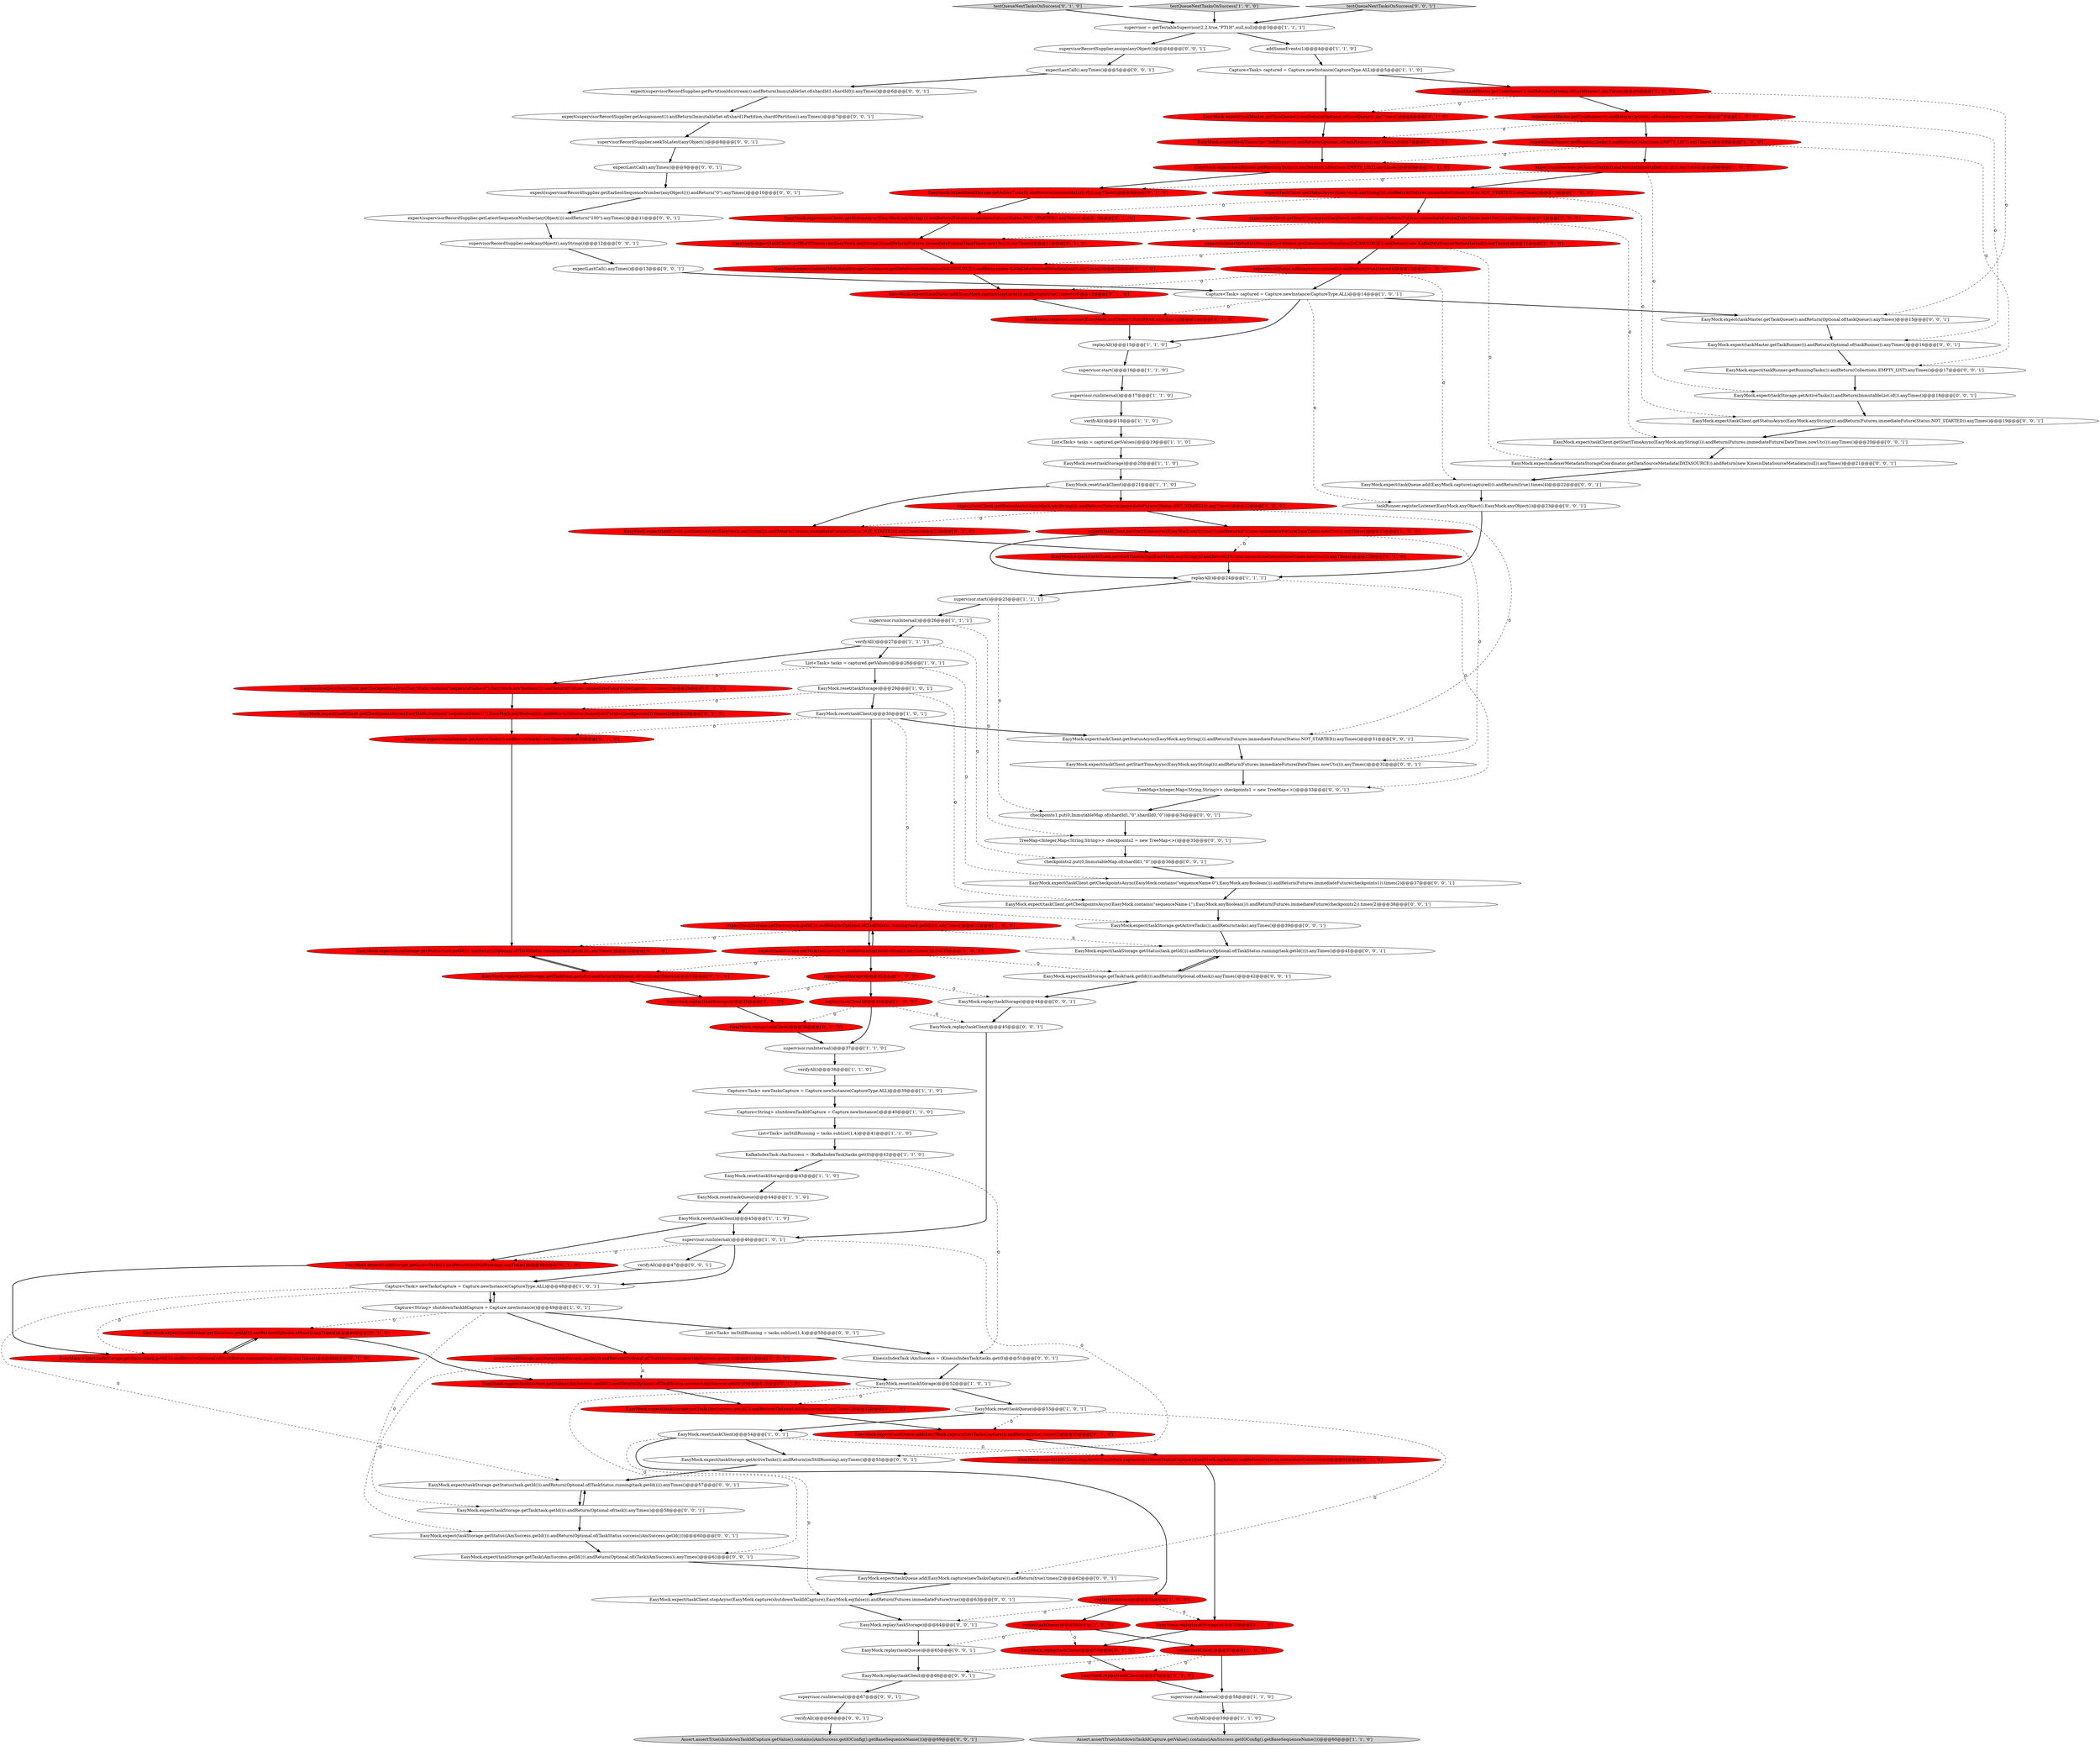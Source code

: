 digraph {
33 [style = filled, label = "supervisor = getTestableSupervisor(2,2,true,\"PT1H\",null,null)@@@3@@@['1', '1', '1']", fillcolor = white, shape = ellipse image = "AAA0AAABBB1BBB"];
128 [style = filled, label = "expectLastCall().anyTimes()@@@9@@@['0', '0', '1']", fillcolor = white, shape = ellipse image = "AAA0AAABBB3BBB"];
20 [style = filled, label = "expect(taskStorage.getStatus(iAmSuccess.getId())).andReturn(Optional.of(TaskStatus.success(iAmSuccess.getId())))@@@51@@@['1', '0', '0']", fillcolor = red, shape = ellipse image = "AAA1AAABBB1BBB"];
35 [style = filled, label = "Capture<Task> captured = Capture.newInstance(CaptureType.ALL)@@@5@@@['1', '1', '0']", fillcolor = white, shape = ellipse image = "AAA0AAABBB1BBB"];
131 [style = filled, label = "EasyMock.expect(taskQueue.add(EasyMock.capture(captured))).andReturn(true).times(4)@@@22@@@['0', '0', '1']", fillcolor = white, shape = ellipse image = "AAA0AAABBB3BBB"];
84 [style = filled, label = "EasyMock.expect(taskStorage.getTask(task.getId())).andReturn(Optional.of(task)).anyTimes()@@@42@@@['0', '0', '1']", fillcolor = white, shape = ellipse image = "AAA0AAABBB3BBB"];
61 [style = filled, label = "EasyMock.expect(taskStorage.getTask(task.getId())).andReturn(Optional.of(task)).anyTimes()@@@33@@@['0', '1', '0']", fillcolor = red, shape = ellipse image = "AAA1AAABBB2BBB"];
103 [style = filled, label = "verifyAll()@@@47@@@['0', '0', '1']", fillcolor = white, shape = ellipse image = "AAA0AAABBB3BBB"];
64 [style = filled, label = "EasyMock.expect(taskStorage.getStatus(iAmSuccess.getId())).andReturn(Optional.of(TaskStatus.success(iAmSuccess.getId())))@@@51@@@['0', '1', '0']", fillcolor = red, shape = ellipse image = "AAA1AAABBB2BBB"];
96 [style = filled, label = "expectLastCall().anyTimes()@@@13@@@['0', '0', '1']", fillcolor = white, shape = ellipse image = "AAA0AAABBB3BBB"];
19 [style = filled, label = "Capture<String> shutdownTaskIdCapture = Capture.newInstance()@@@49@@@['1', '0', '1']", fillcolor = white, shape = ellipse image = "AAA0AAABBB1BBB"];
22 [style = filled, label = "EasyMock.reset(taskClient)@@@30@@@['1', '0', '1']", fillcolor = white, shape = ellipse image = "AAA0AAABBB1BBB"];
87 [style = filled, label = "EasyMock.expect(taskStorage.getActiveTasks()).andReturn(imStillRunning).anyTimes()@@@55@@@['0', '0', '1']", fillcolor = white, shape = ellipse image = "AAA0AAABBB3BBB"];
71 [style = filled, label = "EasyMock.replay(taskStorage)@@@35@@@['0', '1', '0']", fillcolor = red, shape = ellipse image = "AAA1AAABBB2BBB"];
125 [style = filled, label = "supervisorRecordSupplier.assign(anyObject())@@@4@@@['0', '0', '1']", fillcolor = white, shape = ellipse image = "AAA0AAABBB3BBB"];
17 [style = filled, label = "EasyMock.reset(taskStorage)@@@20@@@['1', '1', '0']", fillcolor = white, shape = ellipse image = "AAA0AAABBB1BBB"];
105 [style = filled, label = "EasyMock.expect(taskClient.getStatusAsync(EasyMock.anyString())).andReturn(Futures.immediateFuture(Status.NOT_STARTED)).anyTimes()@@@19@@@['0', '0', '1']", fillcolor = white, shape = ellipse image = "AAA0AAABBB3BBB"];
74 [style = filled, label = "EasyMock.replay(taskQueue)@@@56@@@['0', '1', '0']", fillcolor = red, shape = ellipse image = "AAA1AAABBB2BBB"];
88 [style = filled, label = "checkpoints1.put(0,ImmutableMap.of(shardId1,\"0\",shardId0,\"0\"))@@@34@@@['0', '0', '1']", fillcolor = white, shape = ellipse image = "AAA0AAABBB3BBB"];
28 [style = filled, label = "verifyAll()@@@27@@@['1', '1', '1']", fillcolor = white, shape = ellipse image = "AAA0AAABBB1BBB"];
41 [style = filled, label = "replay(taskClient)@@@36@@@['1', '0', '0']", fillcolor = red, shape = ellipse image = "AAA1AAABBB1BBB"];
57 [style = filled, label = "taskRunner.registerListener(EasyMock.anyObject(),EasyMock.anyObject())@@@14@@@['0', '1', '0']", fillcolor = red, shape = ellipse image = "AAA1AAABBB2BBB"];
21 [style = filled, label = "expect(taskClient.getStatusAsync(EasyMock.anyString())).andReturn(Futures.immediateFuture(Status.NOT_STARTED)).anyTimes()@@@22@@@['1', '0', '0']", fillcolor = red, shape = ellipse image = "AAA1AAABBB1BBB"];
51 [style = filled, label = "EasyMock.reset(taskStorage)@@@52@@@['1', '0', '1']", fillcolor = white, shape = ellipse image = "AAA0AAABBB1BBB"];
55 [style = filled, label = "EasyMock.expect(taskRunner.getRunningTasks()).andReturn(Collections.EMPTY_LIST).anyTimes()@@@8@@@['0', '1', '0']", fillcolor = red, shape = ellipse image = "AAA1AAABBB2BBB"];
83 [style = filled, label = "EasyMock.expect(taskQueue.add(EasyMock.capture(newTasksCapture))).andReturn(true).times(2)@@@53@@@['0', '1', '0']", fillcolor = red, shape = ellipse image = "AAA1AAABBB2BBB"];
115 [style = filled, label = "EasyMock.expect(taskClient.getCheckpointsAsync(EasyMock.contains(\"sequenceName-0\"),EasyMock.anyBoolean())).andReturn(Futures.immediateFuture(checkpoints1)).times(2)@@@37@@@['0', '0', '1']", fillcolor = white, shape = ellipse image = "AAA0AAABBB3BBB"];
122 [style = filled, label = "EasyMock.expect(taskRunner.getRunningTasks()).andReturn(Collections.EMPTY_LIST).anyTimes()@@@17@@@['0', '0', '1']", fillcolor = white, shape = ellipse image = "AAA0AAABBB3BBB"];
36 [style = filled, label = "replay(taskQueue)@@@56@@@['1', '0', '0']", fillcolor = red, shape = ellipse image = "AAA1AAABBB1BBB"];
1 [style = filled, label = "verifyAll()@@@18@@@['1', '1', '0']", fillcolor = white, shape = ellipse image = "AAA0AAABBB1BBB"];
113 [style = filled, label = "EasyMock.expect(taskClient.getCheckpointsAsync(EasyMock.contains(\"sequenceName-1\"),EasyMock.anyBoolean())).andReturn(Futures.immediateFuture(checkpoints2)).times(2)@@@38@@@['0', '0', '1']", fillcolor = white, shape = ellipse image = "AAA0AAABBB3BBB"];
24 [style = filled, label = "expect(taskMaster.getTaskRunner()).andReturn(Optional.of(taskRunner)).anyTimes()@@@7@@@['1', '0', '0']", fillcolor = red, shape = ellipse image = "AAA1AAABBB1BBB"];
112 [style = filled, label = "EasyMock.expect(taskMaster.getTaskQueue()).andReturn(Optional.of(taskQueue)).anyTimes()@@@15@@@['0', '0', '1']", fillcolor = white, shape = ellipse image = "AAA0AAABBB3BBB"];
118 [style = filled, label = "EasyMock.expect(taskStorage.getStatus(task.getId())).andReturn(Optional.of(TaskStatus.running(task.getId()))).anyTimes()@@@57@@@['0', '0', '1']", fillcolor = white, shape = ellipse image = "AAA0AAABBB3BBB"];
120 [style = filled, label = "TreeMap<Integer,Map<String,String>> checkpoints1 = new TreeMap<>()@@@33@@@['0', '0', '1']", fillcolor = white, shape = ellipse image = "AAA0AAABBB3BBB"];
53 [style = filled, label = "supervisor.start()@@@16@@@['1', '1', '0']", fillcolor = white, shape = ellipse image = "AAA0AAABBB1BBB"];
99 [style = filled, label = "expect(supervisorRecordSupplier.getLatestSequenceNumber(anyObject())).andReturn(\"100\").anyTimes()@@@11@@@['0', '0', '1']", fillcolor = white, shape = ellipse image = "AAA0AAABBB3BBB"];
101 [style = filled, label = "List<Task> imStillRunning = tasks.subList(1,4)@@@50@@@['0', '0', '1']", fillcolor = white, shape = ellipse image = "AAA0AAABBB3BBB"];
94 [style = filled, label = "EasyMock.replay(taskStorage)@@@44@@@['0', '0', '1']", fillcolor = white, shape = ellipse image = "AAA0AAABBB3BBB"];
129 [style = filled, label = "supervisorRecordSupplier.seek(anyObject(),anyString())@@@12@@@['0', '0', '1']", fillcolor = white, shape = ellipse image = "AAA0AAABBB3BBB"];
77 [style = filled, label = "EasyMock.expect(taskClient.getStatusAsync(EasyMock.anyString())).andReturn(Futures.immediateFuture(Status.NOT_STARTED)).anyTimes()@@@22@@@['0', '1', '0']", fillcolor = red, shape = ellipse image = "AAA1AAABBB2BBB"];
69 [style = filled, label = "EasyMock.expect(taskMaster.getTaskRunner()).andReturn(Optional.of(taskRunner)).anyTimes()@@@7@@@['0', '1', '0']", fillcolor = red, shape = ellipse image = "AAA1AAABBB2BBB"];
100 [style = filled, label = "TreeMap<Integer,Map<String,String>> checkpoints2 = new TreeMap<>()@@@35@@@['0', '0', '1']", fillcolor = white, shape = ellipse image = "AAA0AAABBB3BBB"];
45 [style = filled, label = "replay(taskStorage)@@@55@@@['1', '0', '0']", fillcolor = red, shape = ellipse image = "AAA1AAABBB1BBB"];
8 [style = filled, label = "Capture<Task> captured = Capture.newInstance(CaptureType.ALL)@@@14@@@['1', '0', '1']", fillcolor = white, shape = ellipse image = "AAA0AAABBB1BBB"];
52 [style = filled, label = "expect(taskClient.getStartTimeAsync(EasyMock.anyString())).andReturn(Futures.immediateFuture(DateTimes.nowUtc())).anyTimes()@@@11@@@['1', '0', '0']", fillcolor = red, shape = ellipse image = "AAA1AAABBB1BBB"];
109 [style = filled, label = "EasyMock.expect(taskClient.getStatusAsync(EasyMock.anyString())).andReturn(Futures.immediateFuture(Status.NOT_STARTED)).anyTimes()@@@31@@@['0', '0', '1']", fillcolor = white, shape = ellipse image = "AAA0AAABBB3BBB"];
93 [style = filled, label = "EasyMock.expect(taskStorage.getTask(task.getId())).andReturn(Optional.of(task)).anyTimes()@@@58@@@['0', '0', '1']", fillcolor = white, shape = ellipse image = "AAA0AAABBB3BBB"];
0 [style = filled, label = "EasyMock.reset(taskClient)@@@21@@@['1', '1', '0']", fillcolor = white, shape = ellipse image = "AAA0AAABBB1BBB"];
85 [style = filled, label = "EasyMock.expect(taskClient.stopAsync(EasyMock.capture(shutdownTaskIdCapture),EasyMock.eq(false))).andReturn(Futures.immediateFuture(true))@@@63@@@['0', '0', '1']", fillcolor = white, shape = ellipse image = "AAA0AAABBB3BBB"];
42 [style = filled, label = "EasyMock.reset(taskStorage)@@@29@@@['1', '0', '1']", fillcolor = white, shape = ellipse image = "AAA0AAABBB1BBB"];
18 [style = filled, label = "expect(taskStorage.getActiveTasks()).andReturn(ImmutableList.of()).anyTimes()@@@9@@@['1', '0', '0']", fillcolor = red, shape = ellipse image = "AAA1AAABBB1BBB"];
75 [style = filled, label = "EasyMock.expect(taskClient.getStartTimeAsync(EasyMock.anyString())).andReturn(Futures.immediateFuture(DateTimes.nowUtc())).anyTimes()@@@11@@@['0', '1', '0']", fillcolor = red, shape = ellipse image = "AAA1AAABBB2BBB"];
92 [style = filled, label = "supervisorRecordSupplier.seekToLatest(anyObject())@@@8@@@['0', '0', '1']", fillcolor = white, shape = ellipse image = "AAA0AAABBB3BBB"];
23 [style = filled, label = "supervisor.runInternal()@@@46@@@['1', '0', '1']", fillcolor = white, shape = ellipse image = "AAA0AAABBB1BBB"];
49 [style = filled, label = "expect(taskStorage.getTask(task.getId())).andReturn(Optional.of(task)).anyTimes()@@@33@@@['1', '0', '0']", fillcolor = red, shape = ellipse image = "AAA1AAABBB1BBB"];
127 [style = filled, label = "EasyMock.replay(taskClient)@@@66@@@['0', '0', '1']", fillcolor = white, shape = ellipse image = "AAA0AAABBB3BBB"];
126 [style = filled, label = "KinesisIndexTask iAmSuccess = (KinesisIndexTask)tasks.get(0)@@@51@@@['0', '0', '1']", fillcolor = white, shape = ellipse image = "AAA0AAABBB3BBB"];
110 [style = filled, label = "EasyMock.expect(indexerMetadataStorageCoordinator.getDataSourceMetadata(DATASOURCE)).andReturn(new KinesisDataSourceMetadata(null)).anyTimes()@@@21@@@['0', '0', '1']", fillcolor = white, shape = ellipse image = "AAA0AAABBB3BBB"];
6 [style = filled, label = "expect(taskRunner.getRunningTasks()).andReturn(Collections.EMPTY_LIST).anyTimes()@@@8@@@['1', '0', '0']", fillcolor = red, shape = ellipse image = "AAA1AAABBB1BBB"];
26 [style = filled, label = "expect(taskQueue.add(capture(captured))).andReturn(true).times(4)@@@13@@@['1', '0', '0']", fillcolor = red, shape = ellipse image = "AAA1AAABBB1BBB"];
10 [style = filled, label = "replayAll()@@@24@@@['1', '1', '1']", fillcolor = white, shape = ellipse image = "AAA0AAABBB1BBB"];
7 [style = filled, label = "EasyMock.reset(taskClient)@@@54@@@['1', '0', '1']", fillcolor = white, shape = ellipse image = "AAA0AAABBB1BBB"];
72 [style = filled, label = "EasyMock.expect(taskStorage.getActiveTasks()).andReturn(tasks).anyTimes()@@@30@@@['0', '1', '0']", fillcolor = red, shape = ellipse image = "AAA1AAABBB2BBB"];
108 [style = filled, label = "EasyMock.replay(taskStorage)@@@64@@@['0', '0', '1']", fillcolor = white, shape = ellipse image = "AAA0AAABBB3BBB"];
4 [style = filled, label = "expect(taskMaster.getTaskQueue()).andReturn(Optional.of(taskQueue)).anyTimes()@@@6@@@['1', '0', '0']", fillcolor = red, shape = ellipse image = "AAA1AAABBB1BBB"];
78 [style = filled, label = "EasyMock.expect(taskStorage.getActiveTasks()).andReturn(ImmutableList.of()).anyTimes()@@@9@@@['0', '1', '0']", fillcolor = red, shape = ellipse image = "AAA1AAABBB2BBB"];
67 [style = filled, label = "EasyMock.expect(taskClient.getCheckpointsAsync(EasyMock.contains(\"sequenceName-0\"),EasyMock.anyBoolean())).andReturn(Futures.immediateFuture(checkpoints1)).times(2)@@@28@@@['0', '1', '0']", fillcolor = red, shape = ellipse image = "AAA1AAABBB2BBB"];
11 [style = filled, label = "replay(taskStorage)@@@35@@@['1', '0', '0']", fillcolor = red, shape = ellipse image = "AAA1AAABBB1BBB"];
65 [style = filled, label = "testQueueNextTasksOnSuccess['0', '1', '0']", fillcolor = lightgray, shape = diamond image = "AAA0AAABBB2BBB"];
59 [style = filled, label = "EasyMock.expect(taskClient.getStatusAsync(EasyMock.anyString())).andReturn(Futures.immediateFuture(Status.NOT_STARTED)).anyTimes()@@@10@@@['0', '1', '0']", fillcolor = red, shape = ellipse image = "AAA1AAABBB2BBB"];
38 [style = filled, label = "expect(taskClient.getStartTimeAsync(EasyMock.anyString())).andReturn(Futures.immediateFuture(DateTimes.nowUtc())).anyTimes()@@@23@@@['1', '0', '0']", fillcolor = red, shape = ellipse image = "AAA1AAABBB1BBB"];
81 [style = filled, label = "EasyMock.expect(taskStorage.getTask(task.getId())).andReturn(Optional.of(task)).anyTimes()@@@49@@@['0', '1', '0']", fillcolor = red, shape = ellipse image = "AAA1AAABBB2BBB"];
56 [style = filled, label = "EasyMock.expect(taskStorage.getStatus(task.getId())).andReturn(Optional.of(TaskStatus.running(task.getId()))).anyTimes()@@@48@@@['0', '1', '0']", fillcolor = red, shape = ellipse image = "AAA1AAABBB2BBB"];
37 [style = filled, label = "List<Task> tasks = captured.getValues()@@@19@@@['1', '1', '0']", fillcolor = white, shape = ellipse image = "AAA0AAABBB1BBB"];
62 [style = filled, label = "EasyMock.expect(taskClient.getStartTimeAsync(EasyMock.anyString())).andReturn(Futures.immediateFuture(DateTimes.nowUtc())).anyTimes()@@@23@@@['0', '1', '0']", fillcolor = red, shape = ellipse image = "AAA1AAABBB2BBB"];
107 [style = filled, label = "Assert.assertTrue(shutdownTaskIdCapture.getValue().contains(iAmSuccess.getIOConfig().getBaseSequenceName()))@@@69@@@['0', '0', '1']", fillcolor = lightgray, shape = ellipse image = "AAA0AAABBB3BBB"];
104 [style = filled, label = "EasyMock.expect(taskStorage.getStatus(iAmSuccess.getId())).andReturn(Optional.of(TaskStatus.success(iAmSuccess.getId())))@@@60@@@['0', '0', '1']", fillcolor = white, shape = ellipse image = "AAA0AAABBB3BBB"];
91 [style = filled, label = "EasyMock.expect(taskClient.getStartTimeAsync(EasyMock.anyString())).andReturn(Futures.immediateFuture(DateTimes.nowUtc())).anyTimes()@@@20@@@['0', '0', '1']", fillcolor = white, shape = ellipse image = "AAA0AAABBB3BBB"];
80 [style = filled, label = "EasyMock.replay(taskClient)@@@57@@@['0', '1', '0']", fillcolor = red, shape = ellipse image = "AAA1AAABBB2BBB"];
30 [style = filled, label = "verifyAll()@@@38@@@['1', '1', '0']", fillcolor = white, shape = ellipse image = "AAA0AAABBB1BBB"];
47 [style = filled, label = "supervisor.start()@@@25@@@['1', '1', '1']", fillcolor = white, shape = ellipse image = "AAA0AAABBB1BBB"];
14 [style = filled, label = "Assert.assertTrue(shutdownTaskIdCapture.getValue().contains(iAmSuccess.getIOConfig().getBaseSequenceName()))@@@60@@@['1', '1', '0']", fillcolor = lightgray, shape = ellipse image = "AAA0AAABBB1BBB"];
90 [style = filled, label = "expect(supervisorRecordSupplier.getEarliestSequenceNumber(anyObject())).andReturn(\"0\").anyTimes()@@@10@@@['0', '0', '1']", fillcolor = white, shape = ellipse image = "AAA0AAABBB3BBB"];
73 [style = filled, label = "EasyMock.expect(taskStorage.getTask(iAmSuccess.getId())).andReturn(Optional.of(iAmSuccess)).anyTimes()@@@52@@@['0', '1', '0']", fillcolor = red, shape = ellipse image = "AAA1AAABBB2BBB"];
63 [style = filled, label = "EasyMock.expect(taskQueue.add(EasyMock.capture(captured))).andReturn(true).times(4)@@@13@@@['0', '1', '0']", fillcolor = red, shape = ellipse image = "AAA1AAABBB2BBB"];
70 [style = filled, label = "EasyMock.expect(indexerMetadataStorageCoordinator.getDataSourceMetadata(DATASOURCE)).andReturn(new KafkaDataSourceMetadata(null)).anyTimes()@@@12@@@['0', '1', '0']", fillcolor = red, shape = ellipse image = "AAA1AAABBB2BBB"];
82 [style = filled, label = "EasyMock.expect(taskClient.getCheckpointsAsync(EasyMock.contains(\"sequenceName-1\"),EasyMock.anyBoolean())).andReturn(Futures.immediateFuture(checkpoints2)).times(2)@@@29@@@['0', '1', '0']", fillcolor = red, shape = ellipse image = "AAA1AAABBB2BBB"];
43 [style = filled, label = "supervisor.runInternal()@@@37@@@['1', '1', '0']", fillcolor = white, shape = ellipse image = "AAA0AAABBB1BBB"];
106 [style = filled, label = "EasyMock.expect(taskMaster.getTaskRunner()).andReturn(Optional.of(taskRunner)).anyTimes()@@@16@@@['0', '0', '1']", fillcolor = white, shape = ellipse image = "AAA0AAABBB3BBB"];
79 [style = filled, label = "EasyMock.expect(taskStorage.getStatus(task.getId())).andReturn(Optional.of(TaskStatus.running(task.getId()))).anyTimes()@@@32@@@['0', '1', '0']", fillcolor = red, shape = ellipse image = "AAA1AAABBB2BBB"];
3 [style = filled, label = "Capture<Task> newTasksCapture = Capture.newInstance(CaptureType.ALL)@@@39@@@['1', '1', '0']", fillcolor = white, shape = ellipse image = "AAA0AAABBB1BBB"];
86 [style = filled, label = "taskRunner.registerListener(EasyMock.anyObject(),EasyMock.anyObject())@@@23@@@['0', '0', '1']", fillcolor = white, shape = ellipse image = "AAA0AAABBB3BBB"];
116 [style = filled, label = "EasyMock.expect(taskStorage.getActiveTasks()).andReturn(tasks).anyTimes()@@@39@@@['0', '0', '1']", fillcolor = white, shape = ellipse image = "AAA0AAABBB3BBB"];
48 [style = filled, label = "verifyAll()@@@59@@@['1', '1', '0']", fillcolor = white, shape = ellipse image = "AAA0AAABBB1BBB"];
2 [style = filled, label = "Capture<String> shutdownTaskIdCapture = Capture.newInstance()@@@40@@@['1', '1', '0']", fillcolor = white, shape = ellipse image = "AAA0AAABBB1BBB"];
114 [style = filled, label = "EasyMock.replay(taskClient)@@@45@@@['0', '0', '1']", fillcolor = white, shape = ellipse image = "AAA0AAABBB3BBB"];
25 [style = filled, label = "expect(indexerMetadataStorageCoordinator.getDataSourceMetadata(DATASOURCE)).andReturn(new KafkaDataSourceMetadata(null)).anyTimes()@@@12@@@['1', '0', '0']", fillcolor = red, shape = ellipse image = "AAA1AAABBB1BBB"];
39 [style = filled, label = "expect(taskClient.getStatusAsync(EasyMock.anyString())).andReturn(Futures.immediateFuture(Status.NOT_STARTED)).anyTimes()@@@10@@@['1', '0', '0']", fillcolor = red, shape = ellipse image = "AAA1AAABBB1BBB"];
27 [style = filled, label = "supervisor.runInternal()@@@26@@@['1', '1', '1']", fillcolor = white, shape = ellipse image = "AAA0AAABBB1BBB"];
54 [style = filled, label = "EasyMock.reset(taskClient)@@@45@@@['1', '1', '0']", fillcolor = white, shape = ellipse image = "AAA0AAABBB1BBB"];
44 [style = filled, label = "replayAll()@@@15@@@['1', '1', '0']", fillcolor = white, shape = ellipse image = "AAA0AAABBB1BBB"];
29 [style = filled, label = "EasyMock.reset(taskStorage)@@@43@@@['1', '1', '0']", fillcolor = white, shape = ellipse image = "AAA0AAABBB1BBB"];
119 [style = filled, label = "expectLastCall().anyTimes()@@@5@@@['0', '0', '1']", fillcolor = white, shape = ellipse image = "AAA0AAABBB3BBB"];
31 [style = filled, label = "supervisor.runInternal()@@@17@@@['1', '1', '0']", fillcolor = white, shape = ellipse image = "AAA0AAABBB1BBB"];
95 [style = filled, label = "EasyMock.expect(taskQueue.add(EasyMock.capture(newTasksCapture))).andReturn(true).times(2)@@@62@@@['0', '0', '1']", fillcolor = white, shape = ellipse image = "AAA0AAABBB3BBB"];
40 [style = filled, label = "List<Task> imStillRunning = tasks.subList(1,4)@@@41@@@['1', '1', '0']", fillcolor = white, shape = ellipse image = "AAA0AAABBB1BBB"];
58 [style = filled, label = "EasyMock.replay(taskStorage)@@@55@@@['0', '1', '0']", fillcolor = red, shape = ellipse image = "AAA1AAABBB2BBB"];
130 [style = filled, label = "expect(supervisorRecordSupplier.getPartitionIds(stream)).andReturn(ImmutableSet.of(shardId1,shardId0)).anyTimes()@@@6@@@['0', '0', '1']", fillcolor = white, shape = ellipse image = "AAA0AAABBB3BBB"];
15 [style = filled, label = "expect(taskStorage.getStatus(task.getId())).andReturn(Optional.of(TaskStatus.running(task.getId()))).anyTimes()@@@32@@@['1', '0', '0']", fillcolor = red, shape = ellipse image = "AAA1AAABBB1BBB"];
117 [style = filled, label = "EasyMock.expect(taskStorage.getActiveTasks()).andReturn(ImmutableList.of()).anyTimes()@@@18@@@['0', '0', '1']", fillcolor = white, shape = ellipse image = "AAA0AAABBB3BBB"];
50 [style = filled, label = "KafkaIndexTask iAmSuccess = (KafkaIndexTask)tasks.get(0)@@@42@@@['1', '1', '0']", fillcolor = white, shape = ellipse image = "AAA0AAABBB1BBB"];
12 [style = filled, label = "replay(taskClient)@@@57@@@['1', '0', '0']", fillcolor = red, shape = ellipse image = "AAA1AAABBB1BBB"];
89 [style = filled, label = "EasyMock.expect(taskClient.getStartTimeAsync(EasyMock.anyString())).andReturn(Futures.immediateFuture(DateTimes.nowUtc())).anyTimes()@@@32@@@['0', '0', '1']", fillcolor = white, shape = ellipse image = "AAA0AAABBB3BBB"];
111 [style = filled, label = "supervisor.runInternal()@@@67@@@['0', '0', '1']", fillcolor = white, shape = ellipse image = "AAA0AAABBB3BBB"];
76 [style = filled, label = "EasyMock.expect(taskMaster.getTaskQueue()).andReturn(Optional.of(taskQueue)).anyTimes()@@@6@@@['0', '1', '0']", fillcolor = red, shape = ellipse image = "AAA1AAABBB2BBB"];
32 [style = filled, label = "testQueueNextTasksOnSuccess['1', '0', '0']", fillcolor = lightgray, shape = diamond image = "AAA0AAABBB1BBB"];
132 [style = filled, label = "checkpoints2.put(0,ImmutableMap.of(shardId1,\"0\"))@@@36@@@['0', '0', '1']", fillcolor = white, shape = ellipse image = "AAA0AAABBB3BBB"];
13 [style = filled, label = "EasyMock.reset(taskQueue)@@@44@@@['1', '1', '0']", fillcolor = white, shape = ellipse image = "AAA0AAABBB1BBB"];
124 [style = filled, label = "expect(supervisorRecordSupplier.getAssignment()).andReturn(ImmutableSet.of(shard1Partition,shard0Partition)).anyTimes()@@@7@@@['0', '0', '1']", fillcolor = white, shape = ellipse image = "AAA0AAABBB3BBB"];
66 [style = filled, label = "EasyMock.expect(taskStorage.getActiveTasks()).andReturn(imStillRunning).anyTimes()@@@46@@@['0', '1', '0']", fillcolor = red, shape = ellipse image = "AAA1AAABBB2BBB"];
123 [style = filled, label = "EasyMock.replay(taskQueue)@@@65@@@['0', '0', '1']", fillcolor = white, shape = ellipse image = "AAA0AAABBB3BBB"];
9 [style = filled, label = "addSomeEvents(1)@@@4@@@['1', '1', '0']", fillcolor = white, shape = ellipse image = "AAA0AAABBB1BBB"];
16 [style = filled, label = "supervisor.runInternal()@@@58@@@['1', '1', '0']", fillcolor = white, shape = ellipse image = "AAA0AAABBB1BBB"];
68 [style = filled, label = "EasyMock.replay(taskClient)@@@36@@@['0', '1', '0']", fillcolor = red, shape = ellipse image = "AAA1AAABBB2BBB"];
102 [style = filled, label = "verifyAll()@@@68@@@['0', '0', '1']", fillcolor = white, shape = ellipse image = "AAA0AAABBB3BBB"];
5 [style = filled, label = "Capture<Task> newTasksCapture = Capture.newInstance(CaptureType.ALL)@@@48@@@['1', '0', '1']", fillcolor = white, shape = ellipse image = "AAA0AAABBB1BBB"];
60 [style = filled, label = "EasyMock.expect(taskClient.stopAsync(EasyMock.capture(shutdownTaskIdCapture),EasyMock.eq(false))).andReturn(Futures.immediateFuture(true))@@@54@@@['0', '1', '0']", fillcolor = red, shape = ellipse image = "AAA1AAABBB2BBB"];
98 [style = filled, label = "testQueueNextTasksOnSuccess['0', '0', '1']", fillcolor = lightgray, shape = diamond image = "AAA0AAABBB3BBB"];
121 [style = filled, label = "EasyMock.expect(taskStorage.getTask(iAmSuccess.getId())).andReturn(Optional.of((Task)iAmSuccess)).anyTimes()@@@61@@@['0', '0', '1']", fillcolor = white, shape = ellipse image = "AAA0AAABBB3BBB"];
46 [style = filled, label = "List<Task> tasks = captured.getValues()@@@28@@@['1', '0', '1']", fillcolor = white, shape = ellipse image = "AAA0AAABBB1BBB"];
97 [style = filled, label = "EasyMock.expect(taskStorage.getStatus(task.getId())).andReturn(Optional.of(TaskStatus.running(task.getId()))).anyTimes()@@@41@@@['0', '0', '1']", fillcolor = white, shape = ellipse image = "AAA0AAABBB3BBB"];
34 [style = filled, label = "EasyMock.reset(taskQueue)@@@53@@@['1', '0', '1']", fillcolor = white, shape = ellipse image = "AAA0AAABBB1BBB"];
51->121 [style = dashed, label="0"];
8->112 [style = bold, label=""];
22->15 [style = bold, label=""];
0->77 [style = bold, label=""];
68->43 [style = bold, label=""];
49->84 [style = dashed, label="0"];
90->99 [style = bold, label=""];
27->28 [style = bold, label=""];
91->110 [style = bold, label=""];
25->110 [style = dashed, label="0"];
85->108 [style = bold, label=""];
15->97 [style = dashed, label="0"];
39->59 [style = dashed, label="0"];
88->100 [style = bold, label=""];
31->1 [style = bold, label=""];
36->12 [style = bold, label=""];
47->27 [style = bold, label=""];
128->90 [style = bold, label=""];
8->44 [style = bold, label=""];
123->127 [style = bold, label=""];
44->53 [style = bold, label=""];
64->73 [style = bold, label=""];
9->35 [style = bold, label=""];
24->106 [style = dashed, label="0"];
69->55 [style = bold, label=""];
21->38 [style = bold, label=""];
86->10 [style = bold, label=""];
47->88 [style = dashed, label="0"];
6->55 [style = dashed, label="0"];
19->5 [style = bold, label=""];
7->60 [style = dashed, label="0"];
28->132 [style = dashed, label="0"];
121->95 [style = bold, label=""];
36->74 [style = dashed, label="0"];
34->83 [style = dashed, label="0"];
79->61 [style = bold, label=""];
130->124 [style = bold, label=""];
103->5 [style = bold, label=""];
45->58 [style = dashed, label="0"];
15->79 [style = dashed, label="0"];
106->122 [style = bold, label=""];
129->96 [style = bold, label=""];
51->73 [style = dashed, label="0"];
89->120 [style = bold, label=""];
23->103 [style = bold, label=""];
100->132 [style = bold, label=""];
114->23 [style = bold, label=""];
93->104 [style = bold, label=""];
77->62 [style = bold, label=""];
94->114 [style = bold, label=""];
108->123 [style = bold, label=""];
4->76 [style = dashed, label="0"];
46->42 [style = bold, label=""];
50->29 [style = bold, label=""];
25->70 [style = dashed, label="0"];
40->50 [style = bold, label=""];
20->104 [style = dashed, label="0"];
97->84 [style = bold, label=""];
22->72 [style = dashed, label="0"];
45->108 [style = dashed, label="0"];
19->20 [style = bold, label=""];
65->33 [style = bold, label=""];
83->60 [style = bold, label=""];
19->93 [style = dashed, label="0"];
132->115 [style = bold, label=""];
82->72 [style = bold, label=""];
54->66 [style = bold, label=""];
61->71 [style = bold, label=""];
67->82 [style = bold, label=""];
0->21 [style = bold, label=""];
96->8 [style = bold, label=""];
7->85 [style = dashed, label="0"];
110->131 [style = bold, label=""];
105->91 [style = bold, label=""];
117->105 [style = bold, label=""];
39->105 [style = dashed, label="0"];
11->71 [style = dashed, label="0"];
5->56 [style = dashed, label="0"];
81->56 [style = bold, label=""];
39->52 [style = bold, label=""];
52->75 [style = dashed, label="0"];
22->109 [style = bold, label=""];
26->131 [style = dashed, label="0"];
3->2 [style = bold, label=""];
84->97 [style = bold, label=""];
71->68 [style = bold, label=""];
10->120 [style = dashed, label="0"];
93->118 [style = bold, label=""];
80->16 [style = bold, label=""];
18->78 [style = dashed, label="0"];
25->26 [style = bold, label=""];
120->88 [style = bold, label=""];
41->68 [style = dashed, label="0"];
42->22 [style = bold, label=""];
33->125 [style = bold, label=""];
7->87 [style = bold, label=""];
41->43 [style = bold, label=""];
73->83 [style = bold, label=""];
42->113 [style = dashed, label="0"];
102->107 [style = bold, label=""];
125->119 [style = bold, label=""];
4->24 [style = bold, label=""];
131->86 [style = bold, label=""];
23->5 [style = bold, label=""];
111->102 [style = bold, label=""];
6->18 [style = bold, label=""];
127->111 [style = bold, label=""];
78->59 [style = bold, label=""];
48->14 [style = bold, label=""];
13->54 [style = bold, label=""];
12->127 [style = dashed, label="0"];
45->36 [style = bold, label=""];
63->57 [style = bold, label=""];
8->57 [style = dashed, label="0"];
81->64 [style = bold, label=""];
122->117 [style = bold, label=""];
50->126 [style = dashed, label="0"];
38->89 [style = dashed, label="0"];
23->66 [style = dashed, label="0"];
36->123 [style = dashed, label="0"];
26->8 [style = bold, label=""];
6->122 [style = dashed, label="0"];
119->130 [style = bold, label=""];
92->128 [style = bold, label=""];
32->33 [style = bold, label=""];
8->86 [style = dashed, label="0"];
11->41 [style = bold, label=""];
5->19 [style = bold, label=""];
60->58 [style = bold, label=""];
22->116 [style = dashed, label="0"];
113->116 [style = bold, label=""];
17->0 [style = bold, label=""];
38->62 [style = dashed, label="0"];
34->95 [style = dashed, label="0"];
35->76 [style = bold, label=""];
18->39 [style = bold, label=""];
30->3 [style = bold, label=""];
11->94 [style = dashed, label="0"];
49->61 [style = dashed, label="0"];
58->74 [style = bold, label=""];
21->77 [style = dashed, label="0"];
56->81 [style = bold, label=""];
20->51 [style = bold, label=""];
16->48 [style = bold, label=""];
49->15 [style = bold, label=""];
42->82 [style = dashed, label="0"];
98->33 [style = bold, label=""];
5->118 [style = dashed, label="0"];
46->67 [style = dashed, label="0"];
49->11 [style = bold, label=""];
54->23 [style = bold, label=""];
1->37 [style = bold, label=""];
115->113 [style = bold, label=""];
55->78 [style = bold, label=""];
116->97 [style = bold, label=""];
75->70 [style = bold, label=""];
15->49 [style = bold, label=""];
84->94 [style = bold, label=""];
23->87 [style = dashed, label="0"];
24->69 [style = dashed, label="0"];
59->75 [style = bold, label=""];
18->117 [style = dashed, label="0"];
101->126 [style = bold, label=""];
28->67 [style = bold, label=""];
19->81 [style = dashed, label="0"];
26->63 [style = dashed, label="0"];
38->10 [style = bold, label=""];
124->92 [style = bold, label=""];
52->91 [style = dashed, label="0"];
37->17 [style = bold, label=""];
61->79 [style = bold, label=""];
20->64 [style = dashed, label="0"];
34->7 [style = bold, label=""];
70->63 [style = bold, label=""];
62->10 [style = bold, label=""];
99->129 [style = bold, label=""];
95->85 [style = bold, label=""];
12->16 [style = bold, label=""];
2->40 [style = bold, label=""];
19->101 [style = bold, label=""];
12->80 [style = dashed, label="0"];
46->115 [style = dashed, label="0"];
53->31 [style = bold, label=""];
118->93 [style = bold, label=""];
33->9 [style = bold, label=""];
74->80 [style = bold, label=""];
87->118 [style = bold, label=""];
27->100 [style = dashed, label="0"];
35->4 [style = bold, label=""];
43->30 [style = bold, label=""];
7->45 [style = bold, label=""];
28->46 [style = bold, label=""];
104->121 [style = bold, label=""];
112->106 [style = bold, label=""];
21->109 [style = dashed, label="0"];
52->25 [style = bold, label=""];
126->51 [style = bold, label=""];
76->69 [style = bold, label=""];
10->47 [style = bold, label=""];
72->79 [style = bold, label=""];
109->89 [style = bold, label=""];
57->44 [style = bold, label=""];
4->112 [style = dashed, label="0"];
51->34 [style = bold, label=""];
24->6 [style = bold, label=""];
41->114 [style = dashed, label="0"];
66->56 [style = bold, label=""];
29->13 [style = bold, label=""];
}
